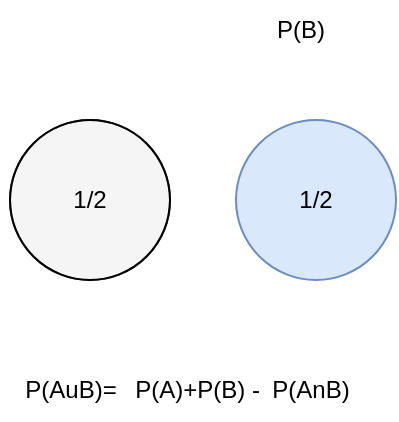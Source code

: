 <mxfile version="20.8.1" type="device"><diagram id="9_D_lM-8XnfBlFczfshN" name="Page-1"><mxGraphModel dx="269" dy="688" grid="1" gridSize="10" guides="1" tooltips="1" connect="1" arrows="1" fold="1" page="1" pageScale="1" pageWidth="850" pageHeight="1100" math="0" shadow="0"><root><mxCell id="0"/><mxCell id="1" parent="0"/><mxCell id="ryEwwFe6VsUnVF1ADvg6-1" value="" style="ellipse;whiteSpace=wrap;html=1;aspect=fixed;fillColor=#f5f5f5;fontColor=#333333;strokeColor=#666666;" vertex="1" parent="1"><mxGeometry x="190" y="320" width="80" height="80" as="geometry"/></mxCell><mxCell id="ryEwwFe6VsUnVF1ADvg6-2" value="1/2" style="ellipse;whiteSpace=wrap;html=1;aspect=fixed;fillColor=#dae8fc;strokeColor=#6c8ebf;" vertex="1" parent="1"><mxGeometry x="303" y="320" width="80" height="80" as="geometry"/></mxCell><mxCell id="ryEwwFe6VsUnVF1ADvg6-3" value="P(A)+P(B) -&amp;nbsp;" style="text;html=1;align=center;verticalAlign=middle;resizable=0;points=[];autosize=1;strokeColor=none;fillColor=none;" vertex="1" parent="1"><mxGeometry x="240" y="440" width="90" height="30" as="geometry"/></mxCell><mxCell id="ryEwwFe6VsUnVF1ADvg6-4" value="P(B)" style="text;html=1;align=center;verticalAlign=middle;resizable=0;points=[];autosize=1;strokeColor=none;fillColor=none;" vertex="1" parent="1"><mxGeometry x="310" y="260" width="50" height="30" as="geometry"/></mxCell><mxCell id="ryEwwFe6VsUnVF1ADvg6-5" value="1/2" style="ellipse;whiteSpace=wrap;html=1;aspect=fixed;fillColor=none;" vertex="1" parent="1"><mxGeometry x="190" y="320" width="80" height="80" as="geometry"/></mxCell><mxCell id="ryEwwFe6VsUnVF1ADvg6-6" value="P(AnB)" style="text;html=1;align=center;verticalAlign=middle;resizable=0;points=[];autosize=1;strokeColor=none;fillColor=none;" vertex="1" parent="1"><mxGeometry x="310" y="440" width="60" height="30" as="geometry"/></mxCell><mxCell id="ryEwwFe6VsUnVF1ADvg6-7" value="P(AuB)=" style="text;html=1;align=center;verticalAlign=middle;resizable=0;points=[];autosize=1;strokeColor=none;fillColor=none;" vertex="1" parent="1"><mxGeometry x="185" y="440" width="70" height="30" as="geometry"/></mxCell></root></mxGraphModel></diagram></mxfile>